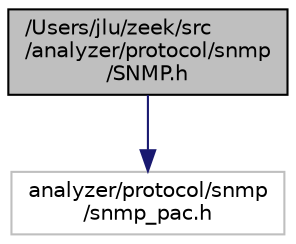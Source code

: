 digraph "/Users/jlu/zeek/src/analyzer/protocol/snmp/SNMP.h"
{
 // LATEX_PDF_SIZE
  edge [fontname="Helvetica",fontsize="10",labelfontname="Helvetica",labelfontsize="10"];
  node [fontname="Helvetica",fontsize="10",shape=record];
  Node1 [label="/Users/jlu/zeek/src\l/analyzer/protocol/snmp\l/SNMP.h",height=0.2,width=0.4,color="black", fillcolor="grey75", style="filled", fontcolor="black",tooltip=" "];
  Node1 -> Node2 [color="midnightblue",fontsize="10",style="solid",fontname="Helvetica"];
  Node2 [label="analyzer/protocol/snmp\l/snmp_pac.h",height=0.2,width=0.4,color="grey75", fillcolor="white", style="filled",tooltip=" "];
}
